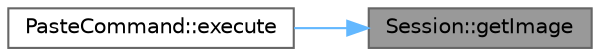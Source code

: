 digraph "Session::getImage"
{
 // INTERACTIVE_SVG=YES
 // LATEX_PDF_SIZE
  bgcolor="transparent";
  edge [fontname=Helvetica,fontsize=10,labelfontname=Helvetica,labelfontsize=10];
  node [fontname=Helvetica,fontsize=10,shape=box,height=0.2,width=0.4];
  rankdir="RL";
  Node1 [id="Node000001",label="Session::getImage",height=0.2,width=0.4,color="gray40", fillcolor="grey60", style="filled", fontcolor="black",tooltip="Retrieves a specific image by filename."];
  Node1 -> Node2 [id="edge1_Node000001_Node000002",dir="back",color="steelblue1",style="solid",tooltip=" "];
  Node2 [id="Node000002",label="PasteCommand::execute",height=0.2,width=0.4,color="grey40", fillcolor="white", style="filled",URL="$class_paste_command.html#abfbbc1a44ca1ab87e50bcad0a0f2c2ff",tooltip="Executes the command on a session using input stream."];
}
